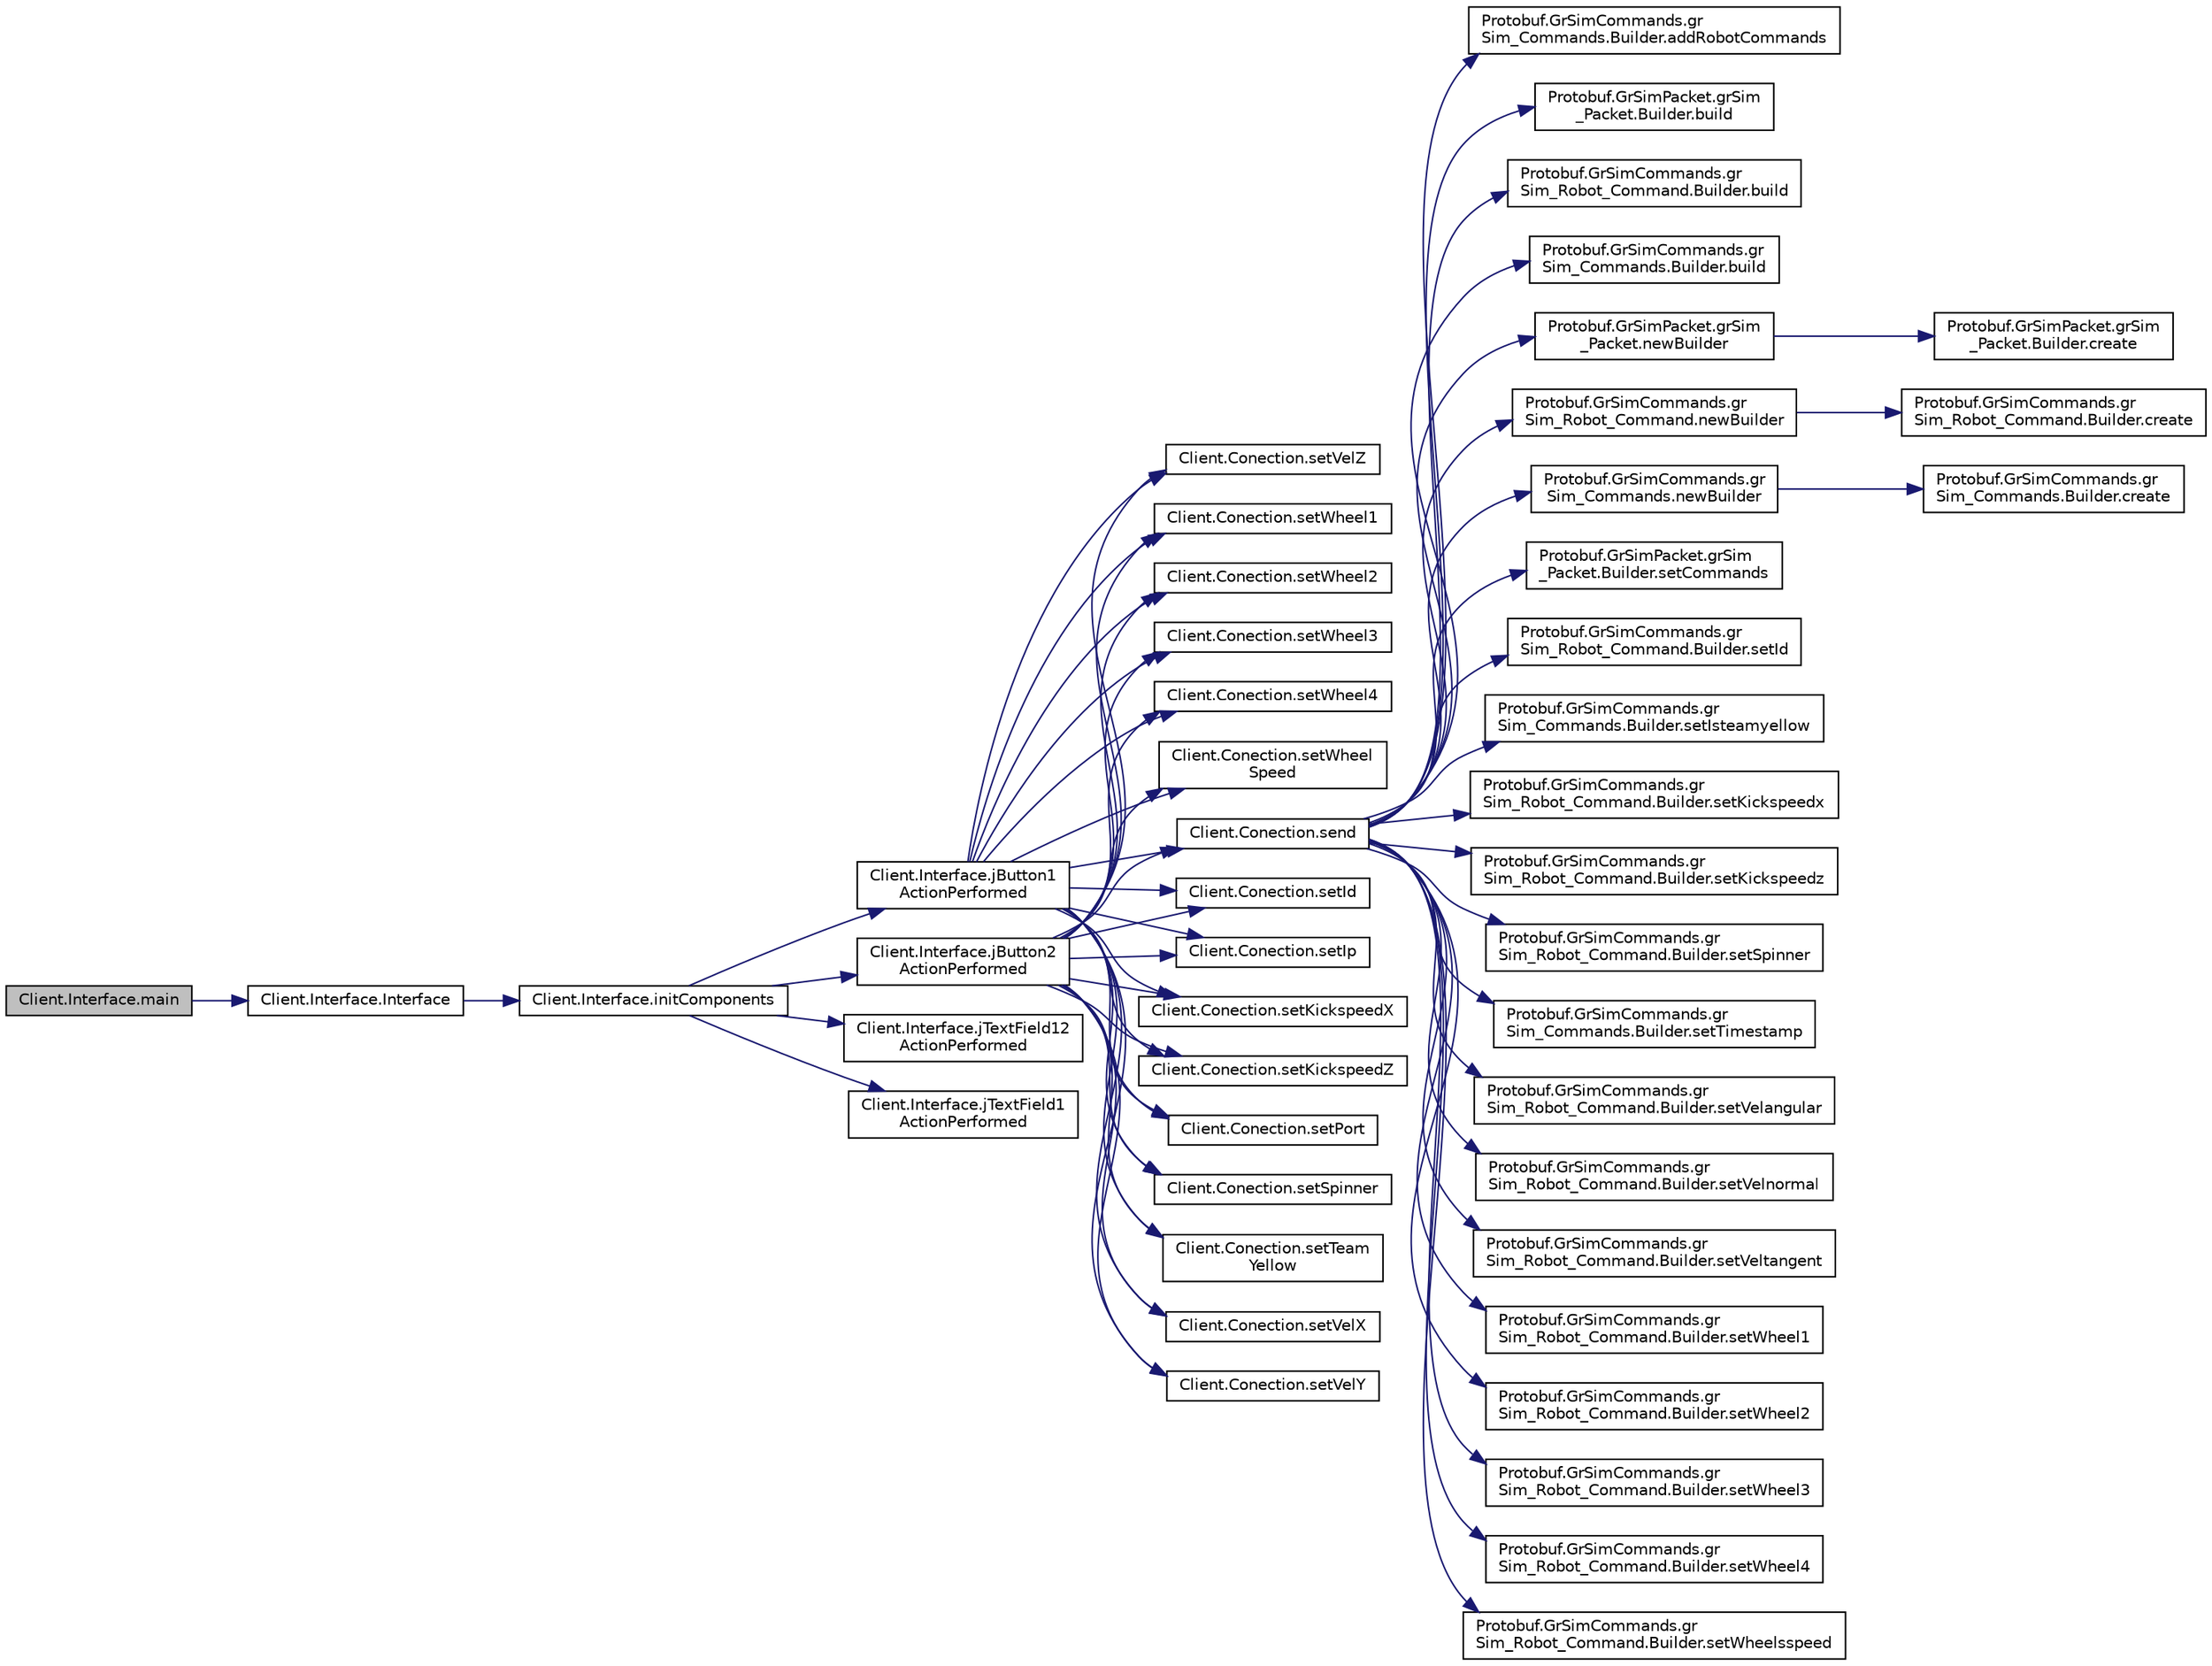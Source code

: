 digraph "Client.Interface.main"
{
 // INTERACTIVE_SVG=YES
  edge [fontname="Helvetica",fontsize="10",labelfontname="Helvetica",labelfontsize="10"];
  node [fontname="Helvetica",fontsize="10",shape=record];
  rankdir="LR";
  Node1 [label="Client.Interface.main",height=0.2,width=0.4,color="black", fillcolor="grey75", style="filled", fontcolor="black"];
  Node1 -> Node2 [color="midnightblue",fontsize="10",style="solid",fontname="Helvetica"];
  Node2 [label="Client.Interface.Interface",height=0.2,width=0.4,color="black", fillcolor="white", style="filled",URL="$d2/ddc/class_client_1_1_interface.html#a741e42f1fbe22236e25cfb584080fd94"];
  Node2 -> Node3 [color="midnightblue",fontsize="10",style="solid",fontname="Helvetica"];
  Node3 [label="Client.Interface.initComponents",height=0.2,width=0.4,color="black", fillcolor="white", style="filled",URL="$d2/ddc/class_client_1_1_interface.html#a9e16e6e02c811d0b0f2971becf4cba2f"];
  Node3 -> Node4 [color="midnightblue",fontsize="10",style="solid",fontname="Helvetica"];
  Node4 [label="Client.Interface.jButton1\lActionPerformed",height=0.2,width=0.4,color="black", fillcolor="white", style="filled",URL="$d2/ddc/class_client_1_1_interface.html#a777051b7817d99fafc49942e8a2dd685"];
  Node4 -> Node5 [color="midnightblue",fontsize="10",style="solid",fontname="Helvetica"];
  Node5 [label="Client.Conection.send",height=0.2,width=0.4,color="black", fillcolor="white", style="filled",URL="$d1/dc4/class_client_1_1_conection.html#ab60bc951fb7422421e3a246f783c3356"];
  Node5 -> Node6 [color="midnightblue",fontsize="10",style="solid",fontname="Helvetica"];
  Node6 [label="Protobuf.GrSimCommands.gr\lSim_Commands.Builder.addRobotCommands",height=0.2,width=0.4,color="black", fillcolor="white", style="filled",URL="$d6/db7/class_protobuf_1_1_gr_sim_commands_1_1gr_sim___commands_1_1_builder.html#a668b11a7d3ca1f9d54eb13503f3bab53"];
  Node5 -> Node7 [color="midnightblue",fontsize="10",style="solid",fontname="Helvetica"];
  Node7 [label="Protobuf.GrSimPacket.grSim\l_Packet.Builder.build",height=0.2,width=0.4,color="black", fillcolor="white", style="filled",URL="$da/da7/class_protobuf_1_1_gr_sim_packet_1_1gr_sim___packet_1_1_builder.html#ad0e7f805b15b09d248ca88ef46db4c94"];
  Node5 -> Node8 [color="midnightblue",fontsize="10",style="solid",fontname="Helvetica"];
  Node8 [label="Protobuf.GrSimCommands.gr\lSim_Robot_Command.Builder.build",height=0.2,width=0.4,color="black", fillcolor="white", style="filled",URL="$d8/d7f/class_protobuf_1_1_gr_sim_commands_1_1gr_sim___robot___command_1_1_builder.html#aa5d805bd624ffa9bf95fa38444bab52c"];
  Node5 -> Node9 [color="midnightblue",fontsize="10",style="solid",fontname="Helvetica"];
  Node9 [label="Protobuf.GrSimCommands.gr\lSim_Commands.Builder.build",height=0.2,width=0.4,color="black", fillcolor="white", style="filled",URL="$d6/db7/class_protobuf_1_1_gr_sim_commands_1_1gr_sim___commands_1_1_builder.html#a30c1e6091fbf9c583ad99adc3482aef5"];
  Node5 -> Node10 [color="midnightblue",fontsize="10",style="solid",fontname="Helvetica"];
  Node10 [label="Protobuf.GrSimPacket.grSim\l_Packet.newBuilder",height=0.2,width=0.4,color="black", fillcolor="white", style="filled",URL="$db/d90/class_protobuf_1_1_gr_sim_packet_1_1gr_sim___packet.html#abaeb24e0fe5c17475f87d26a148995bf"];
  Node10 -> Node11 [color="midnightblue",fontsize="10",style="solid",fontname="Helvetica"];
  Node11 [label="Protobuf.GrSimPacket.grSim\l_Packet.Builder.create",height=0.2,width=0.4,color="black", fillcolor="white", style="filled",URL="$da/da7/class_protobuf_1_1_gr_sim_packet_1_1gr_sim___packet_1_1_builder.html#ad9e5d8bf2bd9df8057b9c26c385bdc48"];
  Node5 -> Node12 [color="midnightblue",fontsize="10",style="solid",fontname="Helvetica"];
  Node12 [label="Protobuf.GrSimCommands.gr\lSim_Robot_Command.newBuilder",height=0.2,width=0.4,color="black", fillcolor="white", style="filled",URL="$d2/d31/class_protobuf_1_1_gr_sim_commands_1_1gr_sim___robot___command.html#a55999bd931ed51c03454b836a48e2847"];
  Node12 -> Node13 [color="midnightblue",fontsize="10",style="solid",fontname="Helvetica"];
  Node13 [label="Protobuf.GrSimCommands.gr\lSim_Robot_Command.Builder.create",height=0.2,width=0.4,color="black", fillcolor="white", style="filled",URL="$d8/d7f/class_protobuf_1_1_gr_sim_commands_1_1gr_sim___robot___command_1_1_builder.html#a83ba63ec88915c50343c50fe76595e92"];
  Node5 -> Node14 [color="midnightblue",fontsize="10",style="solid",fontname="Helvetica"];
  Node14 [label="Protobuf.GrSimCommands.gr\lSim_Commands.newBuilder",height=0.2,width=0.4,color="black", fillcolor="white", style="filled",URL="$df/d61/class_protobuf_1_1_gr_sim_commands_1_1gr_sim___commands.html#abef748dbf3814ec4446d5c5f1f3d6e3b"];
  Node14 -> Node15 [color="midnightblue",fontsize="10",style="solid",fontname="Helvetica"];
  Node15 [label="Protobuf.GrSimCommands.gr\lSim_Commands.Builder.create",height=0.2,width=0.4,color="black", fillcolor="white", style="filled",URL="$d6/db7/class_protobuf_1_1_gr_sim_commands_1_1gr_sim___commands_1_1_builder.html#a3633ba493f3b63e95cd907c029688273"];
  Node5 -> Node16 [color="midnightblue",fontsize="10",style="solid",fontname="Helvetica"];
  Node16 [label="Protobuf.GrSimPacket.grSim\l_Packet.Builder.setCommands",height=0.2,width=0.4,color="black", fillcolor="white", style="filled",URL="$da/da7/class_protobuf_1_1_gr_sim_packet_1_1gr_sim___packet_1_1_builder.html#a9d1706622cdac87e169b85032bc64fc2"];
  Node5 -> Node17 [color="midnightblue",fontsize="10",style="solid",fontname="Helvetica"];
  Node17 [label="Protobuf.GrSimCommands.gr\lSim_Robot_Command.Builder.setId",height=0.2,width=0.4,color="black", fillcolor="white", style="filled",URL="$d8/d7f/class_protobuf_1_1_gr_sim_commands_1_1gr_sim___robot___command_1_1_builder.html#a73fde4c05b5a5de670345e27fbe997cc"];
  Node5 -> Node18 [color="midnightblue",fontsize="10",style="solid",fontname="Helvetica"];
  Node18 [label="Protobuf.GrSimCommands.gr\lSim_Commands.Builder.setIsteamyellow",height=0.2,width=0.4,color="black", fillcolor="white", style="filled",URL="$d6/db7/class_protobuf_1_1_gr_sim_commands_1_1gr_sim___commands_1_1_builder.html#a92aab7b2c430b63521f65a5a41990e1d"];
  Node5 -> Node19 [color="midnightblue",fontsize="10",style="solid",fontname="Helvetica"];
  Node19 [label="Protobuf.GrSimCommands.gr\lSim_Robot_Command.Builder.setKickspeedx",height=0.2,width=0.4,color="black", fillcolor="white", style="filled",URL="$d8/d7f/class_protobuf_1_1_gr_sim_commands_1_1gr_sim___robot___command_1_1_builder.html#a7d4e5d90095cf966817f397b7e25996d"];
  Node5 -> Node20 [color="midnightblue",fontsize="10",style="solid",fontname="Helvetica"];
  Node20 [label="Protobuf.GrSimCommands.gr\lSim_Robot_Command.Builder.setKickspeedz",height=0.2,width=0.4,color="black", fillcolor="white", style="filled",URL="$d8/d7f/class_protobuf_1_1_gr_sim_commands_1_1gr_sim___robot___command_1_1_builder.html#a5a049c86b2361e15a1d77da0e3cc224f"];
  Node5 -> Node21 [color="midnightblue",fontsize="10",style="solid",fontname="Helvetica"];
  Node21 [label="Protobuf.GrSimCommands.gr\lSim_Robot_Command.Builder.setSpinner",height=0.2,width=0.4,color="black", fillcolor="white", style="filled",URL="$d8/d7f/class_protobuf_1_1_gr_sim_commands_1_1gr_sim___robot___command_1_1_builder.html#a393da5349b9a09b9330c19fd109d4f9a"];
  Node5 -> Node22 [color="midnightblue",fontsize="10",style="solid",fontname="Helvetica"];
  Node22 [label="Protobuf.GrSimCommands.gr\lSim_Commands.Builder.setTimestamp",height=0.2,width=0.4,color="black", fillcolor="white", style="filled",URL="$d6/db7/class_protobuf_1_1_gr_sim_commands_1_1gr_sim___commands_1_1_builder.html#a156296d8a52c5dd00ef70446a68c2c1f"];
  Node5 -> Node23 [color="midnightblue",fontsize="10",style="solid",fontname="Helvetica"];
  Node23 [label="Protobuf.GrSimCommands.gr\lSim_Robot_Command.Builder.setVelangular",height=0.2,width=0.4,color="black", fillcolor="white", style="filled",URL="$d8/d7f/class_protobuf_1_1_gr_sim_commands_1_1gr_sim___robot___command_1_1_builder.html#a8b2fbf9f6776f42ac497164ffbfbe96a"];
  Node5 -> Node24 [color="midnightblue",fontsize="10",style="solid",fontname="Helvetica"];
  Node24 [label="Protobuf.GrSimCommands.gr\lSim_Robot_Command.Builder.setVelnormal",height=0.2,width=0.4,color="black", fillcolor="white", style="filled",URL="$d8/d7f/class_protobuf_1_1_gr_sim_commands_1_1gr_sim___robot___command_1_1_builder.html#a889279a72cd1745cd54b14477ea2f94a"];
  Node5 -> Node25 [color="midnightblue",fontsize="10",style="solid",fontname="Helvetica"];
  Node25 [label="Protobuf.GrSimCommands.gr\lSim_Robot_Command.Builder.setVeltangent",height=0.2,width=0.4,color="black", fillcolor="white", style="filled",URL="$d8/d7f/class_protobuf_1_1_gr_sim_commands_1_1gr_sim___robot___command_1_1_builder.html#a61fc91a808f1293b34fa93651b357955"];
  Node5 -> Node26 [color="midnightblue",fontsize="10",style="solid",fontname="Helvetica"];
  Node26 [label="Protobuf.GrSimCommands.gr\lSim_Robot_Command.Builder.setWheel1",height=0.2,width=0.4,color="black", fillcolor="white", style="filled",URL="$d8/d7f/class_protobuf_1_1_gr_sim_commands_1_1gr_sim___robot___command_1_1_builder.html#ab13a2af08eda980f19d1cd761f622974"];
  Node5 -> Node27 [color="midnightblue",fontsize="10",style="solid",fontname="Helvetica"];
  Node27 [label="Protobuf.GrSimCommands.gr\lSim_Robot_Command.Builder.setWheel2",height=0.2,width=0.4,color="black", fillcolor="white", style="filled",URL="$d8/d7f/class_protobuf_1_1_gr_sim_commands_1_1gr_sim___robot___command_1_1_builder.html#a2599edc85f2f0a22d16b68498f2cd051"];
  Node5 -> Node28 [color="midnightblue",fontsize="10",style="solid",fontname="Helvetica"];
  Node28 [label="Protobuf.GrSimCommands.gr\lSim_Robot_Command.Builder.setWheel3",height=0.2,width=0.4,color="black", fillcolor="white", style="filled",URL="$d8/d7f/class_protobuf_1_1_gr_sim_commands_1_1gr_sim___robot___command_1_1_builder.html#a21984578d03f3fcdf7bd524a7280381f"];
  Node5 -> Node29 [color="midnightblue",fontsize="10",style="solid",fontname="Helvetica"];
  Node29 [label="Protobuf.GrSimCommands.gr\lSim_Robot_Command.Builder.setWheel4",height=0.2,width=0.4,color="black", fillcolor="white", style="filled",URL="$d8/d7f/class_protobuf_1_1_gr_sim_commands_1_1gr_sim___robot___command_1_1_builder.html#a2033062122258125ee4c5b92dc8009dd"];
  Node5 -> Node30 [color="midnightblue",fontsize="10",style="solid",fontname="Helvetica"];
  Node30 [label="Protobuf.GrSimCommands.gr\lSim_Robot_Command.Builder.setWheelsspeed",height=0.2,width=0.4,color="black", fillcolor="white", style="filled",URL="$d8/d7f/class_protobuf_1_1_gr_sim_commands_1_1gr_sim___robot___command_1_1_builder.html#ae63011a8e382f3e06f6c2a67e4fa3bf9"];
  Node4 -> Node31 [color="midnightblue",fontsize="10",style="solid",fontname="Helvetica"];
  Node31 [label="Client.Conection.setId",height=0.2,width=0.4,color="black", fillcolor="white", style="filled",URL="$d1/dc4/class_client_1_1_conection.html#ac532c33c4bf5fe973e1e37159a937c98"];
  Node4 -> Node32 [color="midnightblue",fontsize="10",style="solid",fontname="Helvetica"];
  Node32 [label="Client.Conection.setIp",height=0.2,width=0.4,color="black", fillcolor="white", style="filled",URL="$d1/dc4/class_client_1_1_conection.html#a157ba860e7793761a1c6a2286a238d65"];
  Node4 -> Node33 [color="midnightblue",fontsize="10",style="solid",fontname="Helvetica"];
  Node33 [label="Client.Conection.setKickspeedX",height=0.2,width=0.4,color="black", fillcolor="white", style="filled",URL="$d1/dc4/class_client_1_1_conection.html#a9663a977e4727a154d03299e43e14f12"];
  Node4 -> Node34 [color="midnightblue",fontsize="10",style="solid",fontname="Helvetica"];
  Node34 [label="Client.Conection.setKickspeedZ",height=0.2,width=0.4,color="black", fillcolor="white", style="filled",URL="$d1/dc4/class_client_1_1_conection.html#acab89f1ddda6051c1b25ee22121de7a1"];
  Node4 -> Node35 [color="midnightblue",fontsize="10",style="solid",fontname="Helvetica"];
  Node35 [label="Client.Conection.setPort",height=0.2,width=0.4,color="black", fillcolor="white", style="filled",URL="$d1/dc4/class_client_1_1_conection.html#a98e1db23fa0eb1c605465589c78e42a2"];
  Node4 -> Node36 [color="midnightblue",fontsize="10",style="solid",fontname="Helvetica"];
  Node36 [label="Client.Conection.setSpinner",height=0.2,width=0.4,color="black", fillcolor="white", style="filled",URL="$d1/dc4/class_client_1_1_conection.html#a99d8f2e8a0e996d22a334f3b62de00be"];
  Node4 -> Node37 [color="midnightblue",fontsize="10",style="solid",fontname="Helvetica"];
  Node37 [label="Client.Conection.setTeam\lYellow",height=0.2,width=0.4,color="black", fillcolor="white", style="filled",URL="$d1/dc4/class_client_1_1_conection.html#a445cd17e08935e3b7834b4f4e923a3cc"];
  Node4 -> Node38 [color="midnightblue",fontsize="10",style="solid",fontname="Helvetica"];
  Node38 [label="Client.Conection.setVelX",height=0.2,width=0.4,color="black", fillcolor="white", style="filled",URL="$d1/dc4/class_client_1_1_conection.html#a4b02a32521ad17f2af4099115e00cc9e"];
  Node4 -> Node39 [color="midnightblue",fontsize="10",style="solid",fontname="Helvetica"];
  Node39 [label="Client.Conection.setVelY",height=0.2,width=0.4,color="black", fillcolor="white", style="filled",URL="$d1/dc4/class_client_1_1_conection.html#a59ab62fb0e2b6d4f7c18a352d16e79c8"];
  Node4 -> Node40 [color="midnightblue",fontsize="10",style="solid",fontname="Helvetica"];
  Node40 [label="Client.Conection.setVelZ",height=0.2,width=0.4,color="black", fillcolor="white", style="filled",URL="$d1/dc4/class_client_1_1_conection.html#a324d1e41b90f6f7143c228290b25067e"];
  Node4 -> Node41 [color="midnightblue",fontsize="10",style="solid",fontname="Helvetica"];
  Node41 [label="Client.Conection.setWheel1",height=0.2,width=0.4,color="black", fillcolor="white", style="filled",URL="$d1/dc4/class_client_1_1_conection.html#a32873ff690203c81ed9ee95242294d82"];
  Node4 -> Node42 [color="midnightblue",fontsize="10",style="solid",fontname="Helvetica"];
  Node42 [label="Client.Conection.setWheel2",height=0.2,width=0.4,color="black", fillcolor="white", style="filled",URL="$d1/dc4/class_client_1_1_conection.html#a91e45f2991877ab1221015abc4021e49"];
  Node4 -> Node43 [color="midnightblue",fontsize="10",style="solid",fontname="Helvetica"];
  Node43 [label="Client.Conection.setWheel3",height=0.2,width=0.4,color="black", fillcolor="white", style="filled",URL="$d1/dc4/class_client_1_1_conection.html#a0340ec589ed8d79d961a16322998cde7"];
  Node4 -> Node44 [color="midnightblue",fontsize="10",style="solid",fontname="Helvetica"];
  Node44 [label="Client.Conection.setWheel4",height=0.2,width=0.4,color="black", fillcolor="white", style="filled",URL="$d1/dc4/class_client_1_1_conection.html#a5c3c050aaa9dbcf67f2d0889cbf49345"];
  Node4 -> Node45 [color="midnightblue",fontsize="10",style="solid",fontname="Helvetica"];
  Node45 [label="Client.Conection.setWheel\lSpeed",height=0.2,width=0.4,color="black", fillcolor="white", style="filled",URL="$d1/dc4/class_client_1_1_conection.html#af6314d0ce7a125406bdfa606a1ed356b"];
  Node3 -> Node46 [color="midnightblue",fontsize="10",style="solid",fontname="Helvetica"];
  Node46 [label="Client.Interface.jButton2\lActionPerformed",height=0.2,width=0.4,color="black", fillcolor="white", style="filled",URL="$d2/ddc/class_client_1_1_interface.html#a49a8bbb1d325b69df681d35b32ca2103"];
  Node46 -> Node5 [color="midnightblue",fontsize="10",style="solid",fontname="Helvetica"];
  Node46 -> Node31 [color="midnightblue",fontsize="10",style="solid",fontname="Helvetica"];
  Node46 -> Node32 [color="midnightblue",fontsize="10",style="solid",fontname="Helvetica"];
  Node46 -> Node33 [color="midnightblue",fontsize="10",style="solid",fontname="Helvetica"];
  Node46 -> Node34 [color="midnightblue",fontsize="10",style="solid",fontname="Helvetica"];
  Node46 -> Node35 [color="midnightblue",fontsize="10",style="solid",fontname="Helvetica"];
  Node46 -> Node36 [color="midnightblue",fontsize="10",style="solid",fontname="Helvetica"];
  Node46 -> Node37 [color="midnightblue",fontsize="10",style="solid",fontname="Helvetica"];
  Node46 -> Node38 [color="midnightblue",fontsize="10",style="solid",fontname="Helvetica"];
  Node46 -> Node39 [color="midnightblue",fontsize="10",style="solid",fontname="Helvetica"];
  Node46 -> Node40 [color="midnightblue",fontsize="10",style="solid",fontname="Helvetica"];
  Node46 -> Node41 [color="midnightblue",fontsize="10",style="solid",fontname="Helvetica"];
  Node46 -> Node42 [color="midnightblue",fontsize="10",style="solid",fontname="Helvetica"];
  Node46 -> Node43 [color="midnightblue",fontsize="10",style="solid",fontname="Helvetica"];
  Node46 -> Node44 [color="midnightblue",fontsize="10",style="solid",fontname="Helvetica"];
  Node46 -> Node45 [color="midnightblue",fontsize="10",style="solid",fontname="Helvetica"];
  Node3 -> Node47 [color="midnightblue",fontsize="10",style="solid",fontname="Helvetica"];
  Node47 [label="Client.Interface.jTextField12\lActionPerformed",height=0.2,width=0.4,color="black", fillcolor="white", style="filled",URL="$d2/ddc/class_client_1_1_interface.html#a74fb0438a7addb3e87926d767eb7ed4a"];
  Node3 -> Node48 [color="midnightblue",fontsize="10",style="solid",fontname="Helvetica"];
  Node48 [label="Client.Interface.jTextField1\lActionPerformed",height=0.2,width=0.4,color="black", fillcolor="white", style="filled",URL="$d2/ddc/class_client_1_1_interface.html#a5a34e51b432df40f89212618dc99b744"];
}
